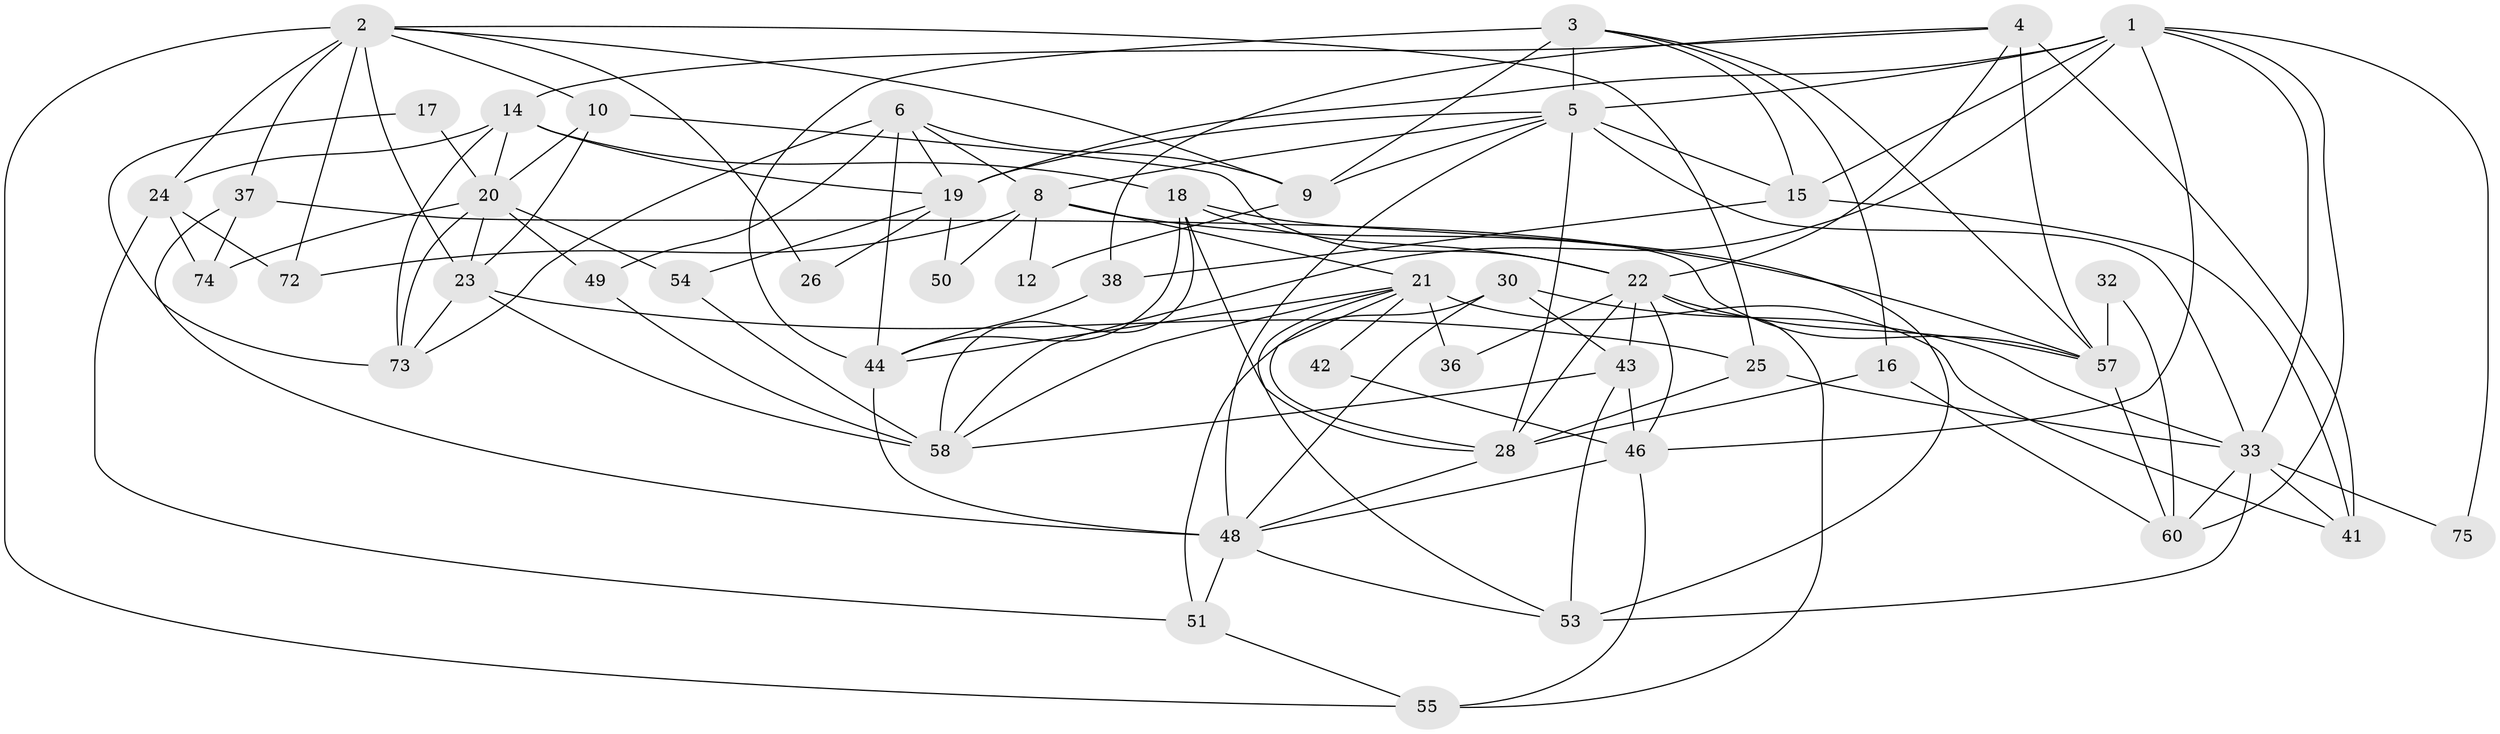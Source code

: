 // original degree distribution, {4: 0.2, 6: 0.1125, 3: 0.275, 5: 0.225, 2: 0.15, 8: 0.0125, 7: 0.025}
// Generated by graph-tools (version 1.1) at 2025/11/02/27/25 16:11:22]
// undirected, 49 vertices, 123 edges
graph export_dot {
graph [start="1"]
  node [color=gray90,style=filled];
  1 [super="+79"];
  2 [super="+7"];
  3 [super="+66"];
  4 [super="+11"];
  5 [super="+13"];
  6 [super="+39"];
  8 [super="+31"];
  9 [super="+27"];
  10 [super="+78"];
  12;
  14 [super="+67"];
  15 [super="+64"];
  16 [super="+35"];
  17;
  18 [super="+40"];
  19 [super="+29"];
  20 [super="+45"];
  21 [super="+47"];
  22 [super="+76"];
  23 [super="+34"];
  24 [super="+68"];
  25;
  26;
  28 [super="+59"];
  30;
  32;
  33 [super="+69"];
  36;
  37 [super="+62"];
  38;
  41 [super="+70"];
  42;
  43 [super="+56"];
  44 [super="+65"];
  46 [super="+63"];
  48 [super="+61"];
  49 [super="+52"];
  50;
  51;
  53 [super="+71"];
  54;
  55;
  57 [super="+80"];
  58 [super="+77"];
  60;
  72;
  73;
  74;
  75;
  1 -- 46;
  1 -- 58;
  1 -- 75;
  1 -- 60;
  1 -- 5 [weight=2];
  1 -- 33;
  1 -- 19;
  1 -- 15;
  2 -- 72;
  2 -- 37;
  2 -- 9;
  2 -- 24;
  2 -- 55;
  2 -- 25;
  2 -- 26;
  2 -- 10;
  2 -- 23;
  3 -- 5;
  3 -- 16;
  3 -- 57;
  3 -- 44 [weight=2];
  3 -- 9;
  3 -- 15;
  4 -- 38;
  4 -- 57 [weight=2];
  4 -- 41;
  4 -- 14;
  4 -- 22;
  5 -- 48;
  5 -- 33;
  5 -- 15;
  5 -- 9;
  5 -- 19;
  5 -- 8;
  5 -- 28;
  6 -- 73;
  6 -- 9;
  6 -- 19;
  6 -- 8;
  6 -- 49;
  6 -- 44;
  8 -- 50;
  8 -- 72;
  8 -- 21;
  8 -- 12;
  8 -- 57;
  9 -- 12;
  10 -- 20;
  10 -- 23;
  10 -- 22;
  14 -- 20;
  14 -- 73;
  14 -- 18;
  14 -- 19;
  14 -- 24;
  15 -- 41;
  15 -- 38;
  16 -- 28;
  16 -- 60;
  17 -- 73;
  17 -- 20;
  18 -- 28;
  18 -- 53;
  18 -- 44;
  18 -- 58;
  18 -- 22;
  19 -- 26;
  19 -- 54;
  19 -- 50;
  20 -- 73;
  20 -- 23;
  20 -- 49;
  20 -- 74;
  20 -- 54;
  21 -- 28;
  21 -- 41;
  21 -- 36;
  21 -- 58;
  21 -- 42;
  21 -- 44;
  21 -- 53;
  22 -- 57;
  22 -- 36;
  22 -- 55;
  22 -- 43;
  22 -- 28;
  22 -- 46;
  23 -- 73;
  23 -- 58;
  23 -- 25;
  24 -- 51;
  24 -- 74;
  24 -- 72;
  25 -- 28;
  25 -- 33;
  28 -- 48;
  30 -- 43;
  30 -- 33;
  30 -- 51;
  30 -- 48;
  32 -- 60;
  32 -- 57;
  33 -- 53;
  33 -- 41;
  33 -- 75;
  33 -- 60;
  37 -- 74;
  37 -- 57;
  37 -- 48;
  38 -- 44;
  42 -- 46;
  43 -- 58;
  43 -- 46;
  43 -- 53;
  44 -- 48;
  46 -- 48;
  46 -- 55;
  48 -- 53;
  48 -- 51;
  49 -- 58;
  51 -- 55;
  54 -- 58;
  57 -- 60;
}
